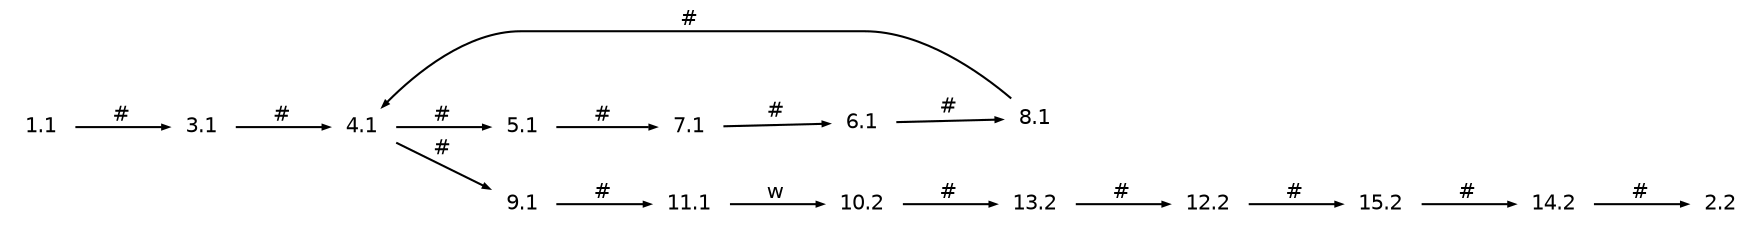 digraph g
{
   graph [rankdir=LR];
   edge [arrowsize=0.3,fontsize=10,fontname=Helvetica];
   node [shape=plaintext,width=.3,height=.2,fontsize=10,fontname=Helvetica];
   1.1->3.1 [label="#"];
   3.1->4.1 [label="#"];
   4.1->5.1 [label="#"];
   4.1->9.1 [label="#"];
   5.1->7.1 [label="#"];
   6.1->8.1 [label="#"];
   7.1->6.1 [label="#"];
   8.1->4.1 [label="#"];
   9.1->11.1 [label="#"];
   10.2->13.2 [label="#"];
   11.1->10.2 [label="w"];
   12.2->15.2 [label="#"];
   13.2->12.2 [label="#"];
   14.2->2.2 [label="#"];
   15.2->14.2 [label="#"];
}
